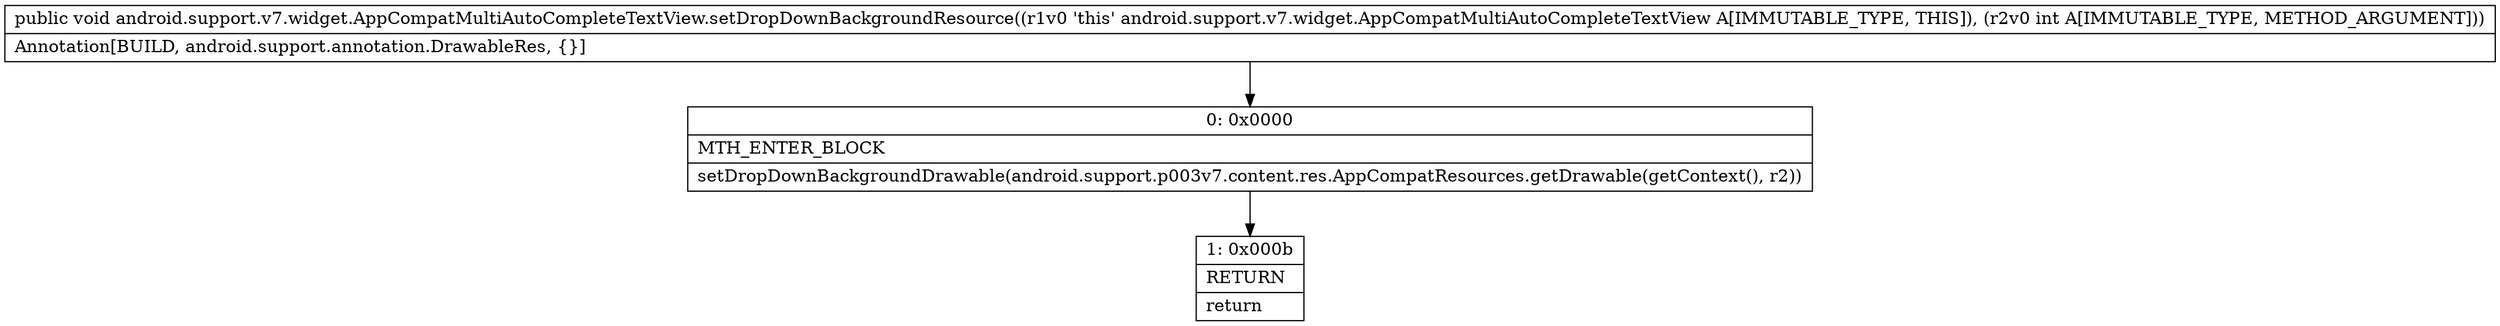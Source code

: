 digraph "CFG forandroid.support.v7.widget.AppCompatMultiAutoCompleteTextView.setDropDownBackgroundResource(I)V" {
Node_0 [shape=record,label="{0\:\ 0x0000|MTH_ENTER_BLOCK\l|setDropDownBackgroundDrawable(android.support.p003v7.content.res.AppCompatResources.getDrawable(getContext(), r2))\l}"];
Node_1 [shape=record,label="{1\:\ 0x000b|RETURN\l|return\l}"];
MethodNode[shape=record,label="{public void android.support.v7.widget.AppCompatMultiAutoCompleteTextView.setDropDownBackgroundResource((r1v0 'this' android.support.v7.widget.AppCompatMultiAutoCompleteTextView A[IMMUTABLE_TYPE, THIS]), (r2v0 int A[IMMUTABLE_TYPE, METHOD_ARGUMENT]))  | Annotation[BUILD, android.support.annotation.DrawableRes, \{\}]\l}"];
MethodNode -> Node_0;
Node_0 -> Node_1;
}

